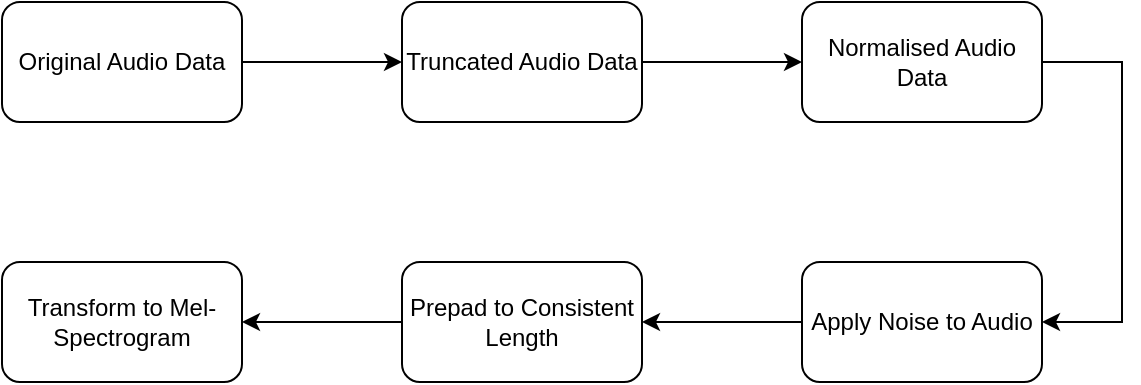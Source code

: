 <mxfile version="14.7.0" type="device"><diagram id="hxQdW0amMtZVTHwX4Zox" name="Page-1"><mxGraphModel dx="1350" dy="698" grid="1" gridSize="10" guides="1" tooltips="1" connect="1" arrows="1" fold="1" page="1" pageScale="1" pageWidth="827" pageHeight="1169" math="0" shadow="0"><root><mxCell id="0"/><mxCell id="1" parent="0"/><mxCell id="-7BLcrjuYXnaBEpwLd5e-4" value="" style="edgeStyle=orthogonalEdgeStyle;rounded=0;orthogonalLoop=1;jettySize=auto;html=1;" edge="1" parent="1" source="-7BLcrjuYXnaBEpwLd5e-2" target="-7BLcrjuYXnaBEpwLd5e-3"><mxGeometry relative="1" as="geometry"/></mxCell><mxCell id="-7BLcrjuYXnaBEpwLd5e-2" value="Original Audio Data" style="rounded=1;whiteSpace=wrap;html=1;" vertex="1" parent="1"><mxGeometry x="40" y="280" width="120" height="60" as="geometry"/></mxCell><mxCell id="-7BLcrjuYXnaBEpwLd5e-6" value="" style="edgeStyle=orthogonalEdgeStyle;rounded=0;orthogonalLoop=1;jettySize=auto;html=1;" edge="1" parent="1" source="-7BLcrjuYXnaBEpwLd5e-3" target="-7BLcrjuYXnaBEpwLd5e-5"><mxGeometry relative="1" as="geometry"/></mxCell><mxCell id="-7BLcrjuYXnaBEpwLd5e-3" value="Truncated Audio Data" style="whiteSpace=wrap;html=1;rounded=1;" vertex="1" parent="1"><mxGeometry x="240" y="280" width="120" height="60" as="geometry"/></mxCell><mxCell id="-7BLcrjuYXnaBEpwLd5e-8" value="" style="edgeStyle=orthogonalEdgeStyle;rounded=0;orthogonalLoop=1;jettySize=auto;html=1;" edge="1" parent="1" source="-7BLcrjuYXnaBEpwLd5e-5" target="-7BLcrjuYXnaBEpwLd5e-7"><mxGeometry relative="1" as="geometry"><Array as="points"><mxPoint x="600" y="310"/><mxPoint x="600" y="440"/></Array></mxGeometry></mxCell><mxCell id="-7BLcrjuYXnaBEpwLd5e-5" value="Normalised Audio Data" style="whiteSpace=wrap;html=1;rounded=1;" vertex="1" parent="1"><mxGeometry x="440" y="280" width="120" height="60" as="geometry"/></mxCell><mxCell id="-7BLcrjuYXnaBEpwLd5e-10" value="" style="edgeStyle=orthogonalEdgeStyle;rounded=0;orthogonalLoop=1;jettySize=auto;html=1;" edge="1" parent="1" source="-7BLcrjuYXnaBEpwLd5e-7" target="-7BLcrjuYXnaBEpwLd5e-9"><mxGeometry relative="1" as="geometry"/></mxCell><mxCell id="-7BLcrjuYXnaBEpwLd5e-7" value="Apply Noise to Audio" style="whiteSpace=wrap;html=1;rounded=1;" vertex="1" parent="1"><mxGeometry x="440" y="410" width="120" height="60" as="geometry"/></mxCell><mxCell id="-7BLcrjuYXnaBEpwLd5e-12" value="" style="edgeStyle=orthogonalEdgeStyle;rounded=0;orthogonalLoop=1;jettySize=auto;html=1;" edge="1" parent="1" source="-7BLcrjuYXnaBEpwLd5e-9" target="-7BLcrjuYXnaBEpwLd5e-11"><mxGeometry relative="1" as="geometry"/></mxCell><mxCell id="-7BLcrjuYXnaBEpwLd5e-9" value="Prepad to Consistent Length" style="whiteSpace=wrap;html=1;rounded=1;" vertex="1" parent="1"><mxGeometry x="240" y="410" width="120" height="60" as="geometry"/></mxCell><mxCell id="-7BLcrjuYXnaBEpwLd5e-11" value="Transform to Mel-Spectrogram" style="whiteSpace=wrap;html=1;rounded=1;" vertex="1" parent="1"><mxGeometry x="40" y="410" width="120" height="60" as="geometry"/></mxCell></root></mxGraphModel></diagram></mxfile>